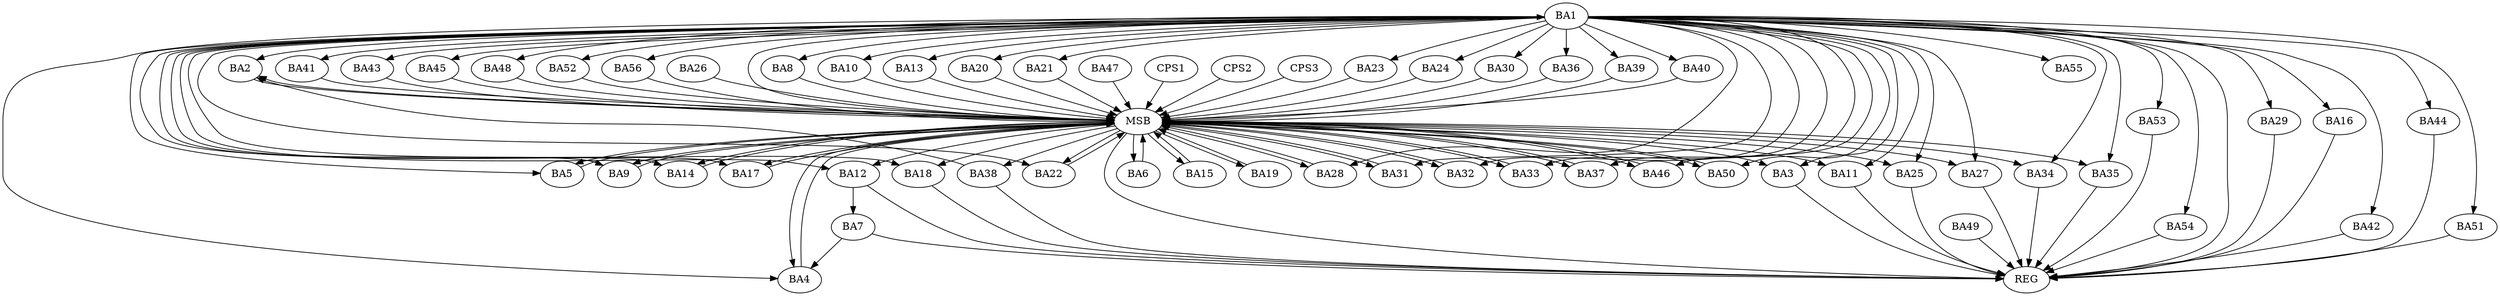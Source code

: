 strict digraph G {
  BA1 [ label="BA1" ];
  BA2 [ label="BA2" ];
  BA3 [ label="BA3" ];
  BA4 [ label="BA4" ];
  BA5 [ label="BA5" ];
  BA6 [ label="BA6" ];
  BA7 [ label="BA7" ];
  BA8 [ label="BA8" ];
  BA9 [ label="BA9" ];
  BA10 [ label="BA10" ];
  BA11 [ label="BA11" ];
  BA12 [ label="BA12" ];
  BA13 [ label="BA13" ];
  BA14 [ label="BA14" ];
  BA15 [ label="BA15" ];
  BA16 [ label="BA16" ];
  BA17 [ label="BA17" ];
  BA18 [ label="BA18" ];
  BA19 [ label="BA19" ];
  BA20 [ label="BA20" ];
  BA21 [ label="BA21" ];
  BA22 [ label="BA22" ];
  BA23 [ label="BA23" ];
  BA24 [ label="BA24" ];
  BA25 [ label="BA25" ];
  BA26 [ label="BA26" ];
  BA27 [ label="BA27" ];
  BA28 [ label="BA28" ];
  BA29 [ label="BA29" ];
  BA30 [ label="BA30" ];
  BA31 [ label="BA31" ];
  BA32 [ label="BA32" ];
  BA33 [ label="BA33" ];
  BA34 [ label="BA34" ];
  BA35 [ label="BA35" ];
  BA36 [ label="BA36" ];
  BA37 [ label="BA37" ];
  BA38 [ label="BA38" ];
  BA39 [ label="BA39" ];
  BA40 [ label="BA40" ];
  BA41 [ label="BA41" ];
  BA42 [ label="BA42" ];
  BA43 [ label="BA43" ];
  BA44 [ label="BA44" ];
  BA45 [ label="BA45" ];
  BA46 [ label="BA46" ];
  BA47 [ label="BA47" ];
  BA48 [ label="BA48" ];
  BA49 [ label="BA49" ];
  BA50 [ label="BA50" ];
  BA51 [ label="BA51" ];
  BA52 [ label="BA52" ];
  BA53 [ label="BA53" ];
  BA54 [ label="BA54" ];
  BA55 [ label="BA55" ];
  BA56 [ label="BA56" ];
  CPS1 [ label="CPS1" ];
  CPS2 [ label="CPS2" ];
  CPS3 [ label="CPS3" ];
  REG [ label="REG" ];
  MSB [ label="MSB" ];
  BA1 -> BA2;
  BA7 -> BA4;
  BA12 -> BA7;
  BA38 -> BA2;
  BA1 -> REG;
  BA3 -> REG;
  BA7 -> REG;
  BA11 -> REG;
  BA12 -> REG;
  BA16 -> REG;
  BA18 -> REG;
  BA25 -> REG;
  BA27 -> REG;
  BA29 -> REG;
  BA34 -> REG;
  BA35 -> REG;
  BA38 -> REG;
  BA42 -> REG;
  BA44 -> REG;
  BA49 -> REG;
  BA51 -> REG;
  BA53 -> REG;
  BA54 -> REG;
  BA2 -> MSB;
  MSB -> BA1;
  MSB -> REG;
  BA4 -> MSB;
  BA5 -> MSB;
  MSB -> BA2;
  BA6 -> MSB;
  BA8 -> MSB;
  MSB -> BA6;
  BA9 -> MSB;
  MSB -> BA5;
  BA10 -> MSB;
  BA13 -> MSB;
  MSB -> BA4;
  BA14 -> MSB;
  BA15 -> MSB;
  BA17 -> MSB;
  MSB -> BA11;
  BA19 -> MSB;
  BA20 -> MSB;
  MSB -> BA19;
  BA21 -> MSB;
  MSB -> BA17;
  BA22 -> MSB;
  BA23 -> MSB;
  MSB -> BA3;
  BA24 -> MSB;
  MSB -> BA18;
  BA26 -> MSB;
  MSB -> BA15;
  BA28 -> MSB;
  BA30 -> MSB;
  MSB -> BA27;
  BA31 -> MSB;
  MSB -> BA14;
  BA32 -> MSB;
  BA33 -> MSB;
  BA36 -> MSB;
  BA37 -> MSB;
  BA39 -> MSB;
  MSB -> BA22;
  BA40 -> MSB;
  MSB -> BA33;
  BA41 -> MSB;
  BA43 -> MSB;
  MSB -> BA28;
  BA45 -> MSB;
  BA46 -> MSB;
  BA47 -> MSB;
  BA48 -> MSB;
  MSB -> BA31;
  BA50 -> MSB;
  BA52 -> MSB;
  MSB -> BA38;
  BA56 -> MSB;
  CPS1 -> MSB;
  MSB -> BA12;
  MSB -> BA25;
  MSB -> BA9;
  CPS2 -> MSB;
  MSB -> BA35;
  MSB -> BA50;
  MSB -> BA46;
  CPS3 -> MSB;
  MSB -> BA37;
  MSB -> BA32;
  MSB -> BA34;
  BA1 -> BA51;
  BA1 -> BA12;
  BA1 -> BA37;
  BA1 -> BA27;
  BA1 -> BA30;
  BA1 -> BA39;
  BA1 -> BA36;
  BA1 -> BA52;
  BA1 -> BA18;
  BA1 -> BA45;
  BA1 -> BA11;
  BA1 -> BA31;
  BA1 -> BA33;
  BA1 -> BA55;
  BA1 -> BA28;
  BA1 -> BA9;
  BA1 -> BA21;
  BA1 -> BA20;
  BA1 -> BA17;
  BA1 -> BA54;
  BA1 -> BA24;
  BA1 -> BA14;
  BA1 -> BA32;
  BA1 -> BA13;
  BA1 -> BA35;
  BA1 -> BA50;
  BA1 -> BA46;
  BA1 -> BA56;
  BA1 -> BA43;
  BA1 -> BA25;
  BA1 -> BA8;
  BA1 -> BA41;
  BA1 -> BA42;
  BA1 -> BA40;
  BA1 -> BA53;
  BA1 -> BA16;
  BA1 -> BA22;
  BA1 -> BA23;
  BA1 -> BA5;
  BA1 -> BA3;
  BA1 -> BA4;
  BA1 -> BA48;
  BA1 -> BA29;
  BA1 -> BA10;
  BA1 -> BA34;
  BA1 -> BA44;
}
